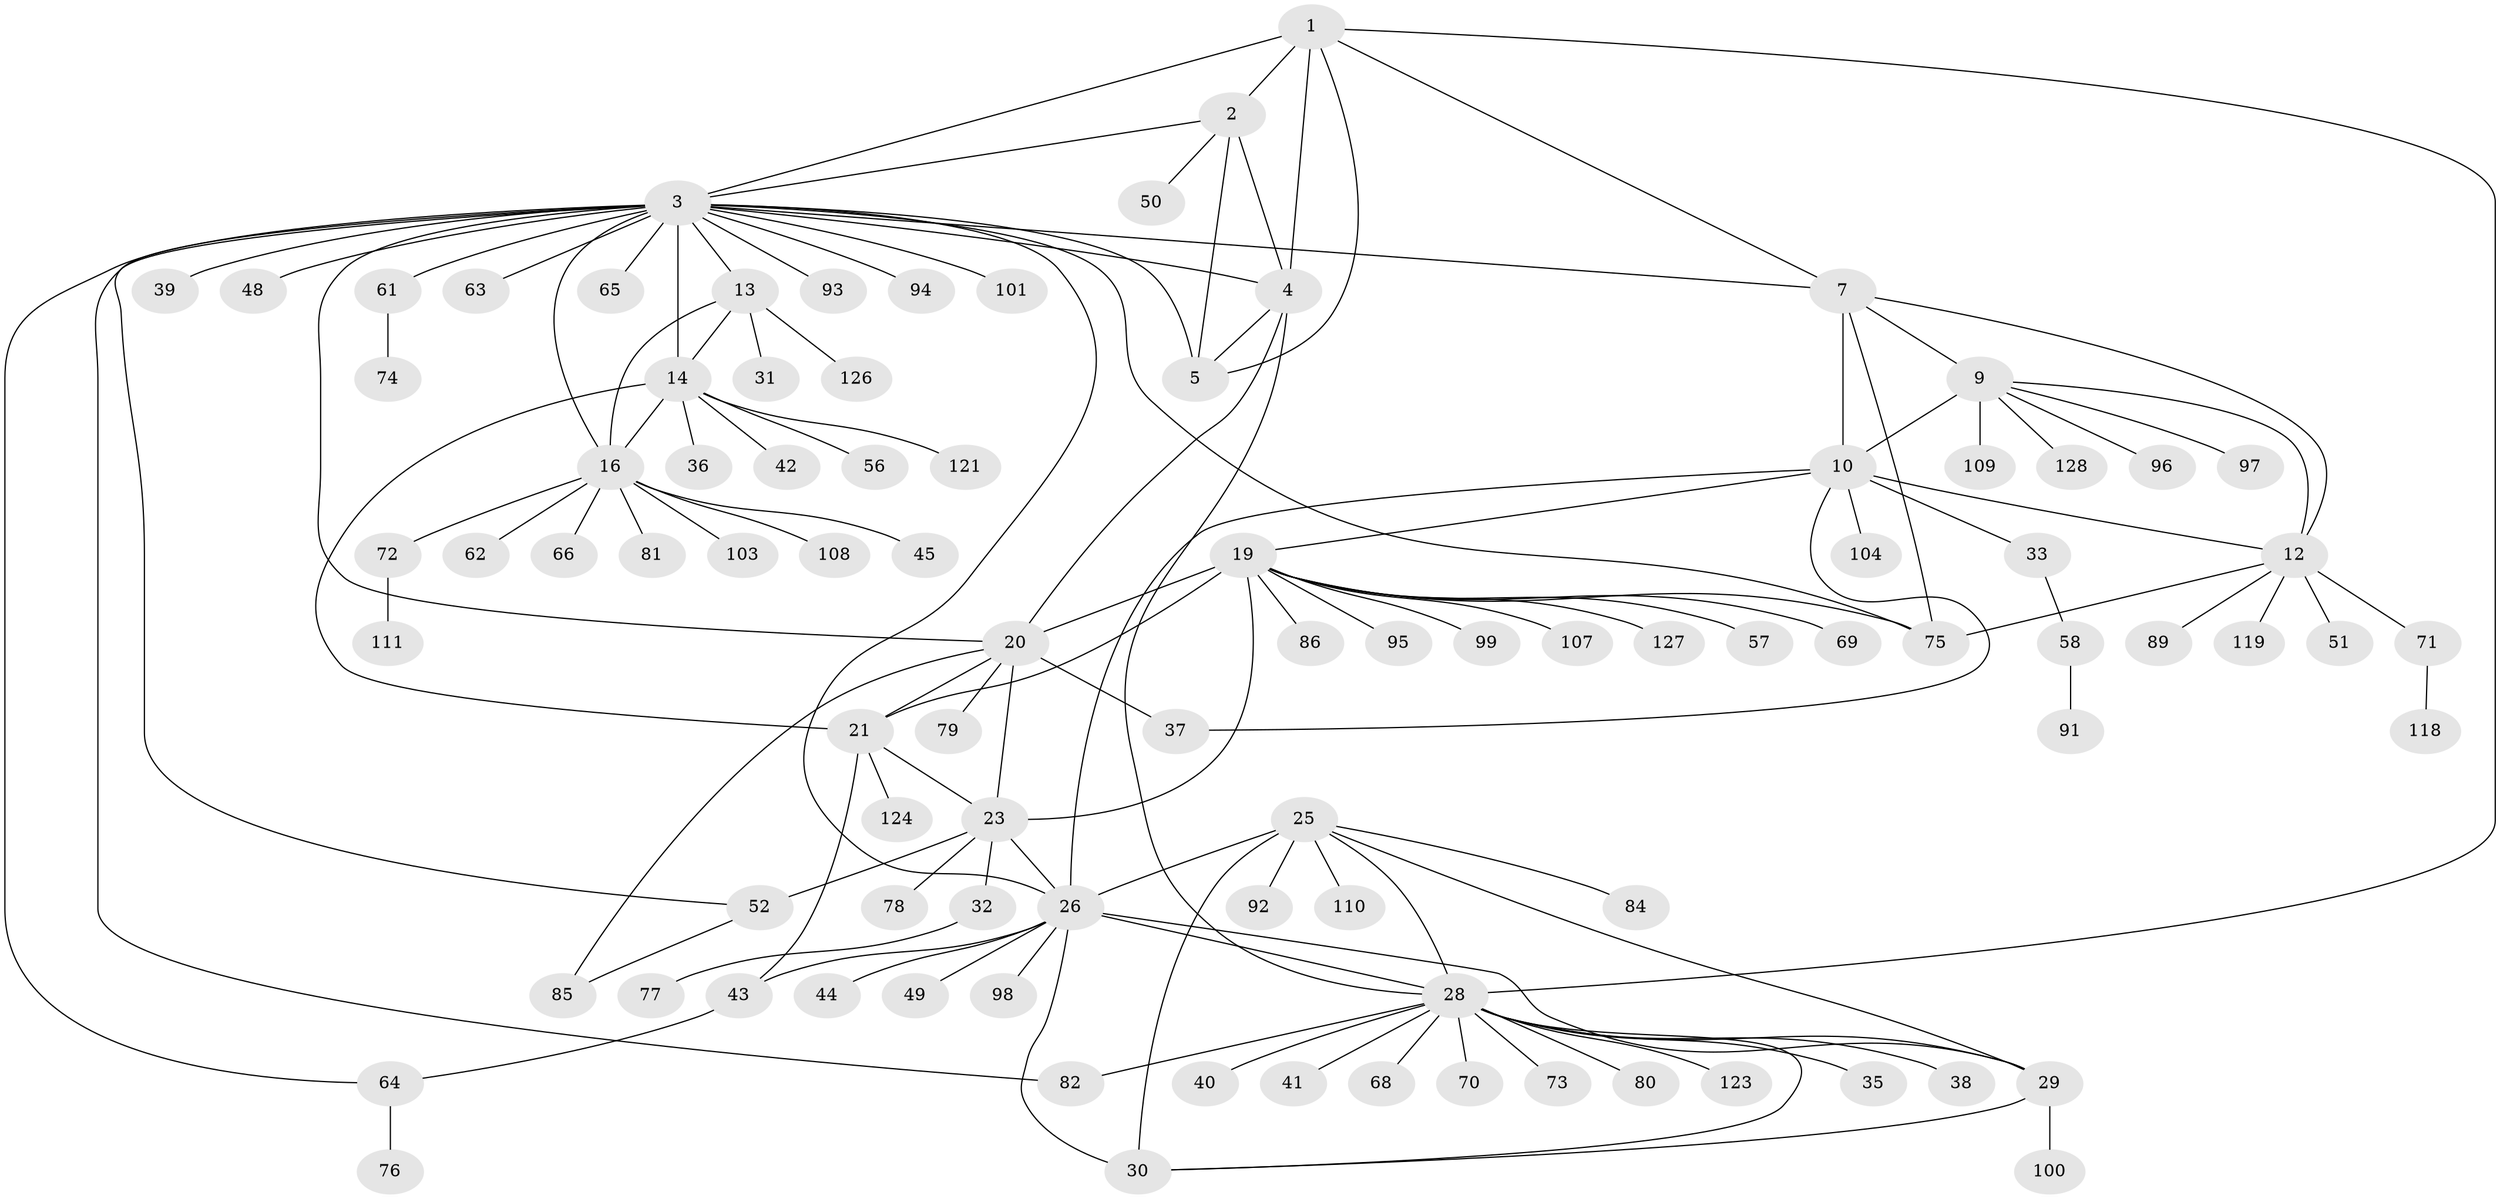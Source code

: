 // Generated by graph-tools (version 1.1) at 2025/52/02/27/25 19:52:15]
// undirected, 94 vertices, 131 edges
graph export_dot {
graph [start="1"]
  node [color=gray90,style=filled];
  1 [super="+6"];
  2 [super="+54"];
  3 [super="+18"];
  4 [super="+106"];
  5;
  7 [super="+8"];
  9 [super="+53"];
  10 [super="+11"];
  12 [super="+87"];
  13 [super="+114"];
  14 [super="+15"];
  16 [super="+17"];
  19 [super="+22"];
  20 [super="+88"];
  21 [super="+122"];
  23 [super="+24"];
  25 [super="+55"];
  26 [super="+27"];
  28 [super="+102"];
  29 [super="+67"];
  30;
  31 [super="+113"];
  32;
  33 [super="+34"];
  35 [super="+46"];
  36;
  37;
  38;
  39;
  40 [super="+59"];
  41;
  42;
  43 [super="+47"];
  44;
  45;
  48;
  49;
  50;
  51;
  52 [super="+117"];
  56;
  57;
  58 [super="+60"];
  61;
  62;
  63;
  64 [super="+90"];
  65;
  66;
  68 [super="+115"];
  69;
  70;
  71 [super="+83"];
  72;
  73;
  74;
  75 [super="+112"];
  76;
  77;
  78;
  79;
  80 [super="+105"];
  81;
  82;
  84;
  85;
  86;
  89;
  91 [super="+116"];
  92;
  93;
  94;
  95;
  96 [super="+120"];
  97;
  98;
  99;
  100;
  101 [super="+125"];
  103;
  104;
  107;
  108;
  109;
  110;
  111;
  118;
  119;
  121;
  123;
  124;
  126;
  127;
  128;
  1 -- 2 [weight=2];
  1 -- 3 [weight=2];
  1 -- 4 [weight=2];
  1 -- 5 [weight=2];
  1 -- 28;
  1 -- 7;
  2 -- 3;
  2 -- 4;
  2 -- 5;
  2 -- 50;
  3 -- 4;
  3 -- 5;
  3 -- 20;
  3 -- 48;
  3 -- 52;
  3 -- 61;
  3 -- 63;
  3 -- 64;
  3 -- 65;
  3 -- 75;
  3 -- 93;
  3 -- 101;
  3 -- 39;
  3 -- 13;
  3 -- 14 [weight=2];
  3 -- 16 [weight=2];
  3 -- 82;
  3 -- 26;
  3 -- 94;
  3 -- 7;
  4 -- 5;
  4 -- 28;
  4 -- 20;
  7 -- 9 [weight=2];
  7 -- 10 [weight=4];
  7 -- 12 [weight=2];
  7 -- 75;
  9 -- 10 [weight=2];
  9 -- 12;
  9 -- 96;
  9 -- 97;
  9 -- 109;
  9 -- 128;
  10 -- 12 [weight=2];
  10 -- 37;
  10 -- 104;
  10 -- 33;
  10 -- 19;
  10 -- 26;
  12 -- 51;
  12 -- 71;
  12 -- 89;
  12 -- 75;
  12 -- 119;
  13 -- 14 [weight=2];
  13 -- 16 [weight=2];
  13 -- 31;
  13 -- 126;
  14 -- 16 [weight=4];
  14 -- 21;
  14 -- 36;
  14 -- 56;
  14 -- 121;
  14 -- 42;
  16 -- 45;
  16 -- 62;
  16 -- 66;
  16 -- 72;
  16 -- 81;
  16 -- 108;
  16 -- 103;
  19 -- 20 [weight=2];
  19 -- 21 [weight=2];
  19 -- 23 [weight=4];
  19 -- 57;
  19 -- 99;
  19 -- 127;
  19 -- 69;
  19 -- 107;
  19 -- 86;
  19 -- 95;
  19 -- 75;
  20 -- 21;
  20 -- 23 [weight=2];
  20 -- 37;
  20 -- 79;
  20 -- 85;
  21 -- 23 [weight=2];
  21 -- 43;
  21 -- 124;
  23 -- 32;
  23 -- 52;
  23 -- 26;
  23 -- 78;
  25 -- 26 [weight=2];
  25 -- 28;
  25 -- 29;
  25 -- 30;
  25 -- 84;
  25 -- 92;
  25 -- 110;
  26 -- 28 [weight=2];
  26 -- 29 [weight=2];
  26 -- 30 [weight=2];
  26 -- 44;
  26 -- 98;
  26 -- 43;
  26 -- 49;
  28 -- 29;
  28 -- 30;
  28 -- 35;
  28 -- 38;
  28 -- 40;
  28 -- 41;
  28 -- 68;
  28 -- 70;
  28 -- 73;
  28 -- 80;
  28 -- 82;
  28 -- 123;
  29 -- 30;
  29 -- 100;
  32 -- 77;
  33 -- 58;
  43 -- 64;
  52 -- 85;
  58 -- 91;
  61 -- 74;
  64 -- 76;
  71 -- 118;
  72 -- 111;
}

